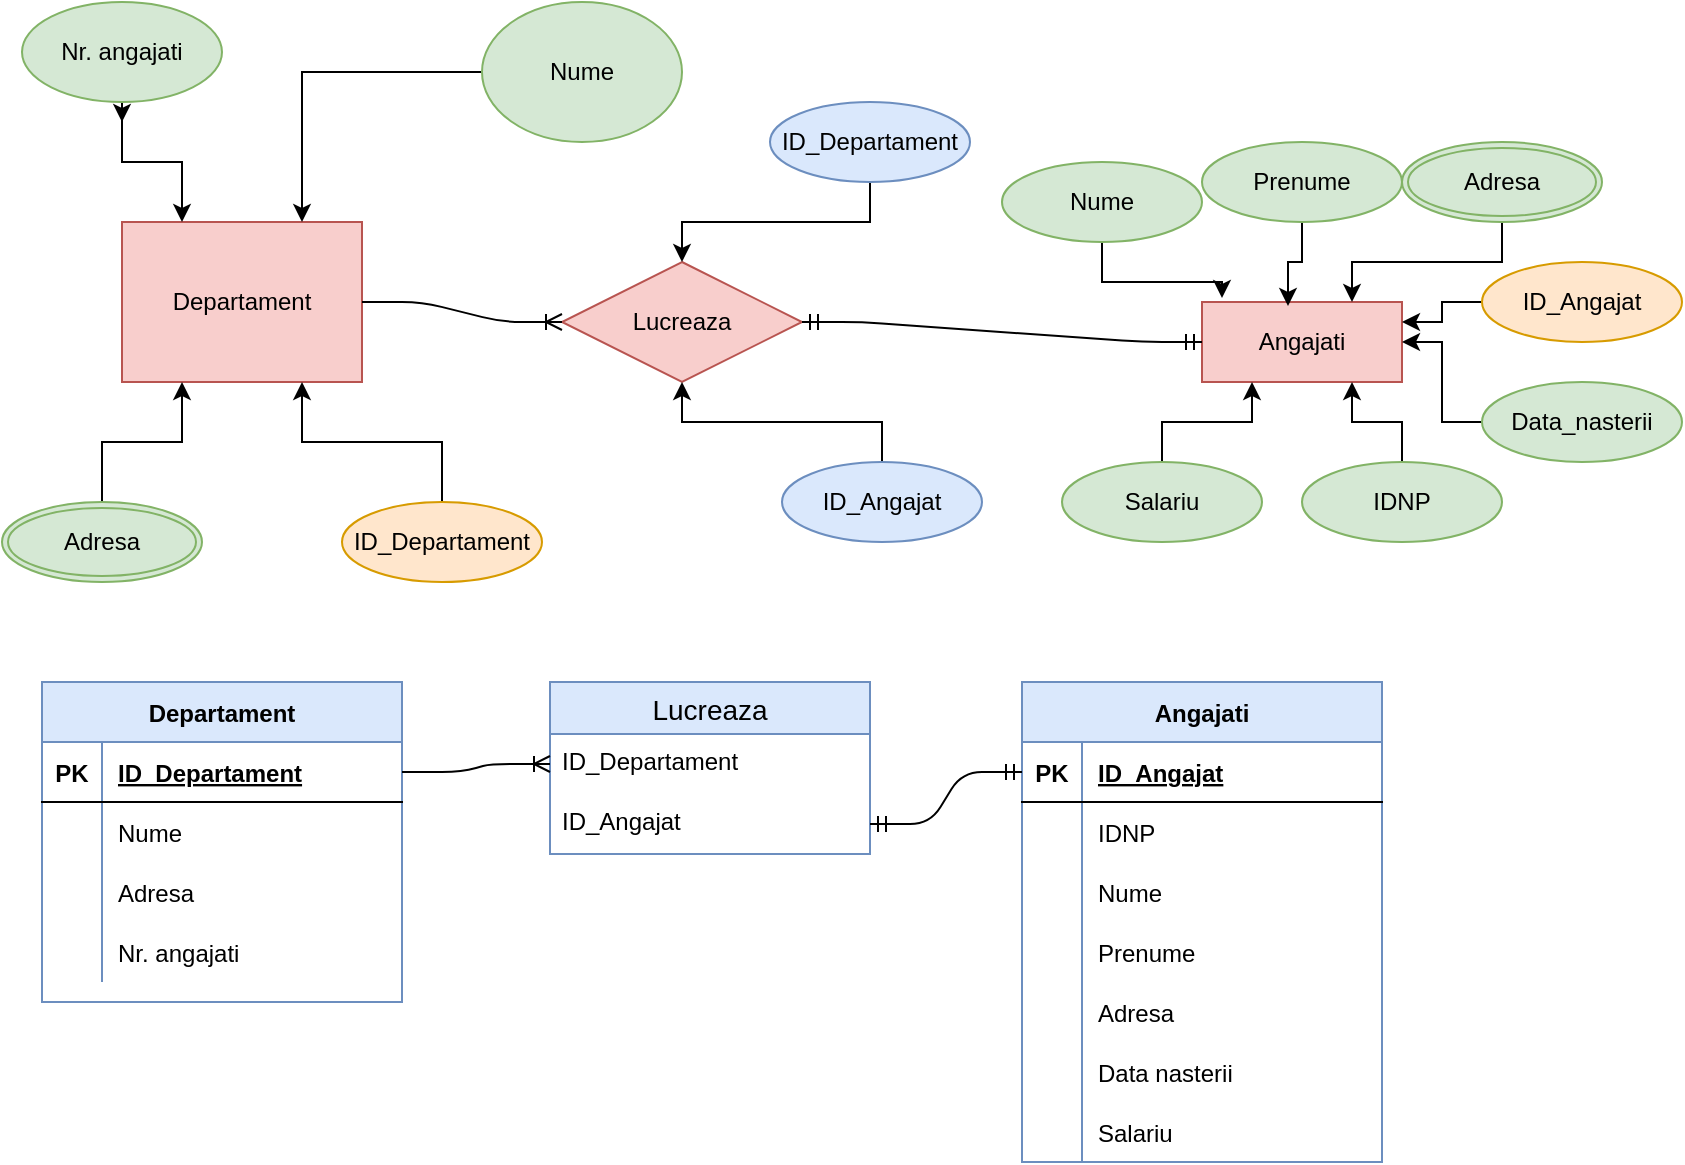 <mxfile version="17.5.0" type="github"><diagram id="wwsvqkLdHKm_1_tUeuTI" name="Page-1"><mxGraphModel dx="1592" dy="492" grid="1" gridSize="10" guides="1" tooltips="1" connect="1" arrows="1" fold="1" page="1" pageScale="1" pageWidth="827" pageHeight="1169" math="0" shadow="0"><root><mxCell id="0"/><mxCell id="1" parent="0"/><mxCell id="_bpMj6sMFcjNq71-j8mR-1" value="Departament" style="whiteSpace=wrap;html=1;align=center;fillColor=#f8cecc;strokeColor=#b85450;" parent="1" vertex="1"><mxGeometry x="40" y="120" width="120" height="80" as="geometry"/></mxCell><mxCell id="_bpMj6sMFcjNq71-j8mR-2" value="Angajati" style="whiteSpace=wrap;html=1;align=center;fillColor=#f8cecc;strokeColor=#b85450;" parent="1" vertex="1"><mxGeometry x="580" y="160" width="100" height="40" as="geometry"/></mxCell><mxCell id="_bpMj6sMFcjNq71-j8mR-3" value="Lucreaza" style="shape=rhombus;perimeter=rhombusPerimeter;whiteSpace=wrap;html=1;align=center;fillColor=#f8cecc;strokeColor=#b85450;" parent="1" vertex="1"><mxGeometry x="260" y="140" width="120" height="60" as="geometry"/></mxCell><mxCell id="_bpMj6sMFcjNq71-j8mR-4" style="edgeStyle=orthogonalEdgeStyle;rounded=0;orthogonalLoop=1;jettySize=auto;html=1;entryX=0.25;entryY=0;entryDx=0;entryDy=0;" parent="1" source="_bpMj6sMFcjNq71-j8mR-5" target="_bpMj6sMFcjNq71-j8mR-1" edge="1"><mxGeometry relative="1" as="geometry"/></mxCell><mxCell id="qGcuJzGXuF1m4Gq8B6fL-1" style="edgeStyle=orthogonalEdgeStyle;rounded=0;orthogonalLoop=1;jettySize=auto;html=1;" parent="1" edge="1"><mxGeometry relative="1" as="geometry"><mxPoint x="40" y="70" as="targetPoint"/><mxPoint x="40" y="50" as="sourcePoint"/></mxGeometry></mxCell><mxCell id="_bpMj6sMFcjNq71-j8mR-5" value="Nr. angajati" style="ellipse;whiteSpace=wrap;html=1;align=center;fillColor=#d5e8d4;strokeColor=#82b366;" parent="1" vertex="1"><mxGeometry x="-10" y="10" width="100" height="50" as="geometry"/></mxCell><mxCell id="_bpMj6sMFcjNq71-j8mR-6" style="edgeStyle=orthogonalEdgeStyle;rounded=0;orthogonalLoop=1;jettySize=auto;html=1;entryX=0.75;entryY=0;entryDx=0;entryDy=0;" parent="1" source="_bpMj6sMFcjNq71-j8mR-7" target="_bpMj6sMFcjNq71-j8mR-1" edge="1"><mxGeometry relative="1" as="geometry"/></mxCell><mxCell id="_bpMj6sMFcjNq71-j8mR-7" value="Nume" style="ellipse;whiteSpace=wrap;html=1;align=center;fillColor=#d5e8d4;strokeColor=#82b366;" parent="1" vertex="1"><mxGeometry x="220" y="10" width="100" height="70" as="geometry"/></mxCell><mxCell id="_bpMj6sMFcjNq71-j8mR-8" style="edgeStyle=orthogonalEdgeStyle;rounded=0;orthogonalLoop=1;jettySize=auto;html=1;entryX=0.25;entryY=1;entryDx=0;entryDy=0;" parent="1" source="_bpMj6sMFcjNq71-j8mR-9" target="_bpMj6sMFcjNq71-j8mR-1" edge="1"><mxGeometry relative="1" as="geometry"/></mxCell><mxCell id="_bpMj6sMFcjNq71-j8mR-9" value="Adresa" style="ellipse;shape=doubleEllipse;margin=3;whiteSpace=wrap;html=1;align=center;fillColor=#d5e8d4;strokeColor=#82b366;" parent="1" vertex="1"><mxGeometry x="-20" y="260" width="100" height="40" as="geometry"/></mxCell><mxCell id="_bpMj6sMFcjNq71-j8mR-10" style="edgeStyle=orthogonalEdgeStyle;rounded=0;orthogonalLoop=1;jettySize=auto;html=1;entryX=0.75;entryY=1;entryDx=0;entryDy=0;" parent="1" source="_bpMj6sMFcjNq71-j8mR-11" target="_bpMj6sMFcjNq71-j8mR-1" edge="1"><mxGeometry relative="1" as="geometry"/></mxCell><mxCell id="_bpMj6sMFcjNq71-j8mR-11" value="ID_Departament" style="ellipse;whiteSpace=wrap;html=1;align=center;fillColor=#ffe6cc;strokeColor=#d79b00;" parent="1" vertex="1"><mxGeometry x="150" y="260" width="100" height="40" as="geometry"/></mxCell><mxCell id="_bpMj6sMFcjNq71-j8mR-12" style="edgeStyle=orthogonalEdgeStyle;rounded=0;orthogonalLoop=1;jettySize=auto;html=1;entryX=0.1;entryY=-0.05;entryDx=0;entryDy=0;entryPerimeter=0;" parent="1" source="_bpMj6sMFcjNq71-j8mR-13" target="_bpMj6sMFcjNq71-j8mR-2" edge="1"><mxGeometry relative="1" as="geometry"/></mxCell><mxCell id="_bpMj6sMFcjNq71-j8mR-13" value="Nume" style="ellipse;whiteSpace=wrap;html=1;align=center;fillColor=#d5e8d4;strokeColor=#82b366;" parent="1" vertex="1"><mxGeometry x="480" y="90" width="100" height="40" as="geometry"/></mxCell><mxCell id="_bpMj6sMFcjNq71-j8mR-14" style="edgeStyle=orthogonalEdgeStyle;rounded=0;orthogonalLoop=1;jettySize=auto;html=1;entryX=0.43;entryY=0.05;entryDx=0;entryDy=0;entryPerimeter=0;" parent="1" source="_bpMj6sMFcjNq71-j8mR-15" target="_bpMj6sMFcjNq71-j8mR-2" edge="1"><mxGeometry relative="1" as="geometry"/></mxCell><mxCell id="_bpMj6sMFcjNq71-j8mR-15" value="Prenume" style="ellipse;whiteSpace=wrap;html=1;align=center;fillColor=#d5e8d4;strokeColor=#82b366;" parent="1" vertex="1"><mxGeometry x="580" y="80" width="100" height="40" as="geometry"/></mxCell><mxCell id="_bpMj6sMFcjNq71-j8mR-16" style="edgeStyle=orthogonalEdgeStyle;rounded=0;orthogonalLoop=1;jettySize=auto;html=1;entryX=0.75;entryY=0;entryDx=0;entryDy=0;" parent="1" source="_bpMj6sMFcjNq71-j8mR-17" target="_bpMj6sMFcjNq71-j8mR-2" edge="1"><mxGeometry relative="1" as="geometry"/></mxCell><mxCell id="_bpMj6sMFcjNq71-j8mR-17" value="Adresa" style="ellipse;shape=doubleEllipse;margin=3;whiteSpace=wrap;html=1;align=center;fillColor=#d5e8d4;strokeColor=#82b366;" parent="1" vertex="1"><mxGeometry x="680" y="80" width="100" height="40" as="geometry"/></mxCell><mxCell id="_bpMj6sMFcjNq71-j8mR-18" style="edgeStyle=orthogonalEdgeStyle;rounded=0;orthogonalLoop=1;jettySize=auto;html=1;entryX=1;entryY=0.25;entryDx=0;entryDy=0;" parent="1" source="_bpMj6sMFcjNq71-j8mR-19" target="_bpMj6sMFcjNq71-j8mR-2" edge="1"><mxGeometry relative="1" as="geometry"/></mxCell><mxCell id="_bpMj6sMFcjNq71-j8mR-19" value="ID_Angajat" style="ellipse;whiteSpace=wrap;html=1;align=center;fillColor=#ffe6cc;strokeColor=#d79b00;" parent="1" vertex="1"><mxGeometry x="720" y="140" width="100" height="40" as="geometry"/></mxCell><mxCell id="_bpMj6sMFcjNq71-j8mR-20" style="edgeStyle=orthogonalEdgeStyle;rounded=0;orthogonalLoop=1;jettySize=auto;html=1;" parent="1" source="_bpMj6sMFcjNq71-j8mR-21" target="_bpMj6sMFcjNq71-j8mR-2" edge="1"><mxGeometry relative="1" as="geometry"/></mxCell><mxCell id="_bpMj6sMFcjNq71-j8mR-21" value="Data_nasterii" style="ellipse;whiteSpace=wrap;html=1;align=center;fillColor=#d5e8d4;strokeColor=#82b366;" parent="1" vertex="1"><mxGeometry x="720" y="200" width="100" height="40" as="geometry"/></mxCell><mxCell id="_bpMj6sMFcjNq71-j8mR-22" style="edgeStyle=orthogonalEdgeStyle;rounded=0;orthogonalLoop=1;jettySize=auto;html=1;entryX=0.75;entryY=1;entryDx=0;entryDy=0;" parent="1" source="_bpMj6sMFcjNq71-j8mR-23" target="_bpMj6sMFcjNq71-j8mR-2" edge="1"><mxGeometry relative="1" as="geometry"/></mxCell><mxCell id="_bpMj6sMFcjNq71-j8mR-23" value="IDNP" style="ellipse;whiteSpace=wrap;html=1;align=center;fillColor=#d5e8d4;strokeColor=#82b366;" parent="1" vertex="1"><mxGeometry x="630" y="240" width="100" height="40" as="geometry"/></mxCell><mxCell id="_bpMj6sMFcjNq71-j8mR-24" style="edgeStyle=orthogonalEdgeStyle;rounded=0;orthogonalLoop=1;jettySize=auto;html=1;entryX=0.25;entryY=1;entryDx=0;entryDy=0;" parent="1" source="_bpMj6sMFcjNq71-j8mR-25" target="_bpMj6sMFcjNq71-j8mR-2" edge="1"><mxGeometry relative="1" as="geometry"/></mxCell><mxCell id="_bpMj6sMFcjNq71-j8mR-25" value="Salariu" style="ellipse;whiteSpace=wrap;html=1;align=center;fillColor=#d5e8d4;strokeColor=#82b366;" parent="1" vertex="1"><mxGeometry x="510" y="240" width="100" height="40" as="geometry"/></mxCell><mxCell id="_bpMj6sMFcjNq71-j8mR-26" value="" style="edgeStyle=entityRelationEdgeStyle;fontSize=12;html=1;endArrow=ERoneToMany;exitX=1;exitY=0.5;exitDx=0;exitDy=0;" parent="1" source="_bpMj6sMFcjNq71-j8mR-1" target="_bpMj6sMFcjNq71-j8mR-3" edge="1"><mxGeometry width="100" height="100" relative="1" as="geometry"><mxPoint x="250" y="210" as="sourcePoint"/><mxPoint x="350" y="110" as="targetPoint"/></mxGeometry></mxCell><mxCell id="_bpMj6sMFcjNq71-j8mR-27" value="" style="edgeStyle=entityRelationEdgeStyle;fontSize=12;html=1;endArrow=ERmandOne;startArrow=ERmandOne;entryX=0;entryY=0.5;entryDx=0;entryDy=0;" parent="1" source="_bpMj6sMFcjNq71-j8mR-3" target="_bpMj6sMFcjNq71-j8mR-2" edge="1"><mxGeometry width="100" height="100" relative="1" as="geometry"><mxPoint x="440" y="280" as="sourcePoint"/><mxPoint x="540" y="180" as="targetPoint"/></mxGeometry></mxCell><mxCell id="_bpMj6sMFcjNq71-j8mR-28" style="edgeStyle=orthogonalEdgeStyle;rounded=0;orthogonalLoop=1;jettySize=auto;html=1;entryX=0.5;entryY=0;entryDx=0;entryDy=0;" parent="1" source="_bpMj6sMFcjNq71-j8mR-29" target="_bpMj6sMFcjNq71-j8mR-3" edge="1"><mxGeometry relative="1" as="geometry"/></mxCell><mxCell id="_bpMj6sMFcjNq71-j8mR-29" value="ID_Departament" style="ellipse;whiteSpace=wrap;html=1;align=center;fillColor=#dae8fc;strokeColor=#6c8ebf;" parent="1" vertex="1"><mxGeometry x="364" y="60" width="100" height="40" as="geometry"/></mxCell><mxCell id="_bpMj6sMFcjNq71-j8mR-30" style="edgeStyle=orthogonalEdgeStyle;rounded=0;orthogonalLoop=1;jettySize=auto;html=1;entryX=0.5;entryY=1;entryDx=0;entryDy=0;" parent="1" source="_bpMj6sMFcjNq71-j8mR-31" target="_bpMj6sMFcjNq71-j8mR-3" edge="1"><mxGeometry relative="1" as="geometry"/></mxCell><mxCell id="_bpMj6sMFcjNq71-j8mR-31" value="ID_Angajat" style="ellipse;whiteSpace=wrap;html=1;align=center;fillColor=#dae8fc;strokeColor=#6c8ebf;" parent="1" vertex="1"><mxGeometry x="370" y="240" width="100" height="40" as="geometry"/></mxCell><mxCell id="_bpMj6sMFcjNq71-j8mR-32" value="Angajati" style="shape=table;startSize=30;container=1;collapsible=1;childLayout=tableLayout;fixedRows=1;rowLines=0;fontStyle=1;align=center;resizeLast=1;fillColor=#dae8fc;strokeColor=#6c8ebf;" parent="1" vertex="1"><mxGeometry x="490" y="350" width="180" height="240" as="geometry"><mxRectangle x="580" y="360" width="80" height="30" as="alternateBounds"/></mxGeometry></mxCell><mxCell id="_bpMj6sMFcjNq71-j8mR-33" value="" style="shape=partialRectangle;collapsible=0;dropTarget=0;pointerEvents=0;fillColor=none;top=0;left=0;bottom=1;right=0;points=[[0,0.5],[1,0.5]];portConstraint=eastwest;" parent="_bpMj6sMFcjNq71-j8mR-32" vertex="1"><mxGeometry y="30" width="180" height="30" as="geometry"/></mxCell><mxCell id="_bpMj6sMFcjNq71-j8mR-34" value="PK" style="shape=partialRectangle;connectable=0;fillColor=none;top=0;left=0;bottom=0;right=0;fontStyle=1;overflow=hidden;" parent="_bpMj6sMFcjNq71-j8mR-33" vertex="1"><mxGeometry width="30" height="30" as="geometry"/></mxCell><mxCell id="_bpMj6sMFcjNq71-j8mR-35" value="ID_Angajat" style="shape=partialRectangle;connectable=0;fillColor=none;top=0;left=0;bottom=0;right=0;align=left;spacingLeft=6;fontStyle=5;overflow=hidden;" parent="_bpMj6sMFcjNq71-j8mR-33" vertex="1"><mxGeometry x="30" width="150" height="30" as="geometry"/></mxCell><mxCell id="_bpMj6sMFcjNq71-j8mR-36" value="" style="shape=partialRectangle;collapsible=0;dropTarget=0;pointerEvents=0;fillColor=none;top=0;left=0;bottom=0;right=0;points=[[0,0.5],[1,0.5]];portConstraint=eastwest;" parent="_bpMj6sMFcjNq71-j8mR-32" vertex="1"><mxGeometry y="60" width="180" height="30" as="geometry"/></mxCell><mxCell id="_bpMj6sMFcjNq71-j8mR-37" value="" style="shape=partialRectangle;connectable=0;fillColor=none;top=0;left=0;bottom=0;right=0;editable=1;overflow=hidden;" parent="_bpMj6sMFcjNq71-j8mR-36" vertex="1"><mxGeometry width="30" height="30" as="geometry"/></mxCell><mxCell id="_bpMj6sMFcjNq71-j8mR-38" value="IDNP" style="shape=partialRectangle;connectable=0;fillColor=none;top=0;left=0;bottom=0;right=0;align=left;spacingLeft=6;overflow=hidden;" parent="_bpMj6sMFcjNq71-j8mR-36" vertex="1"><mxGeometry x="30" width="150" height="30" as="geometry"/></mxCell><mxCell id="_bpMj6sMFcjNq71-j8mR-39" value="" style="shape=partialRectangle;collapsible=0;dropTarget=0;pointerEvents=0;fillColor=none;top=0;left=0;bottom=0;right=0;points=[[0,0.5],[1,0.5]];portConstraint=eastwest;" parent="_bpMj6sMFcjNq71-j8mR-32" vertex="1"><mxGeometry y="90" width="180" height="30" as="geometry"/></mxCell><mxCell id="_bpMj6sMFcjNq71-j8mR-40" value="" style="shape=partialRectangle;connectable=0;fillColor=none;top=0;left=0;bottom=0;right=0;editable=1;overflow=hidden;" parent="_bpMj6sMFcjNq71-j8mR-39" vertex="1"><mxGeometry width="30" height="30" as="geometry"/></mxCell><mxCell id="_bpMj6sMFcjNq71-j8mR-41" value="Nume" style="shape=partialRectangle;connectable=0;fillColor=none;top=0;left=0;bottom=0;right=0;align=left;spacingLeft=6;overflow=hidden;" parent="_bpMj6sMFcjNq71-j8mR-39" vertex="1"><mxGeometry x="30" width="150" height="30" as="geometry"/></mxCell><mxCell id="_bpMj6sMFcjNq71-j8mR-42" value="" style="shape=partialRectangle;collapsible=0;dropTarget=0;pointerEvents=0;fillColor=none;top=0;left=0;bottom=0;right=0;points=[[0,0.5],[1,0.5]];portConstraint=eastwest;" parent="_bpMj6sMFcjNq71-j8mR-32" vertex="1"><mxGeometry y="120" width="180" height="30" as="geometry"/></mxCell><mxCell id="_bpMj6sMFcjNq71-j8mR-43" value="" style="shape=partialRectangle;connectable=0;fillColor=none;top=0;left=0;bottom=0;right=0;editable=1;overflow=hidden;" parent="_bpMj6sMFcjNq71-j8mR-42" vertex="1"><mxGeometry width="30" height="30" as="geometry"/></mxCell><mxCell id="_bpMj6sMFcjNq71-j8mR-44" value="Prenume" style="shape=partialRectangle;connectable=0;fillColor=none;top=0;left=0;bottom=0;right=0;align=left;spacingLeft=6;overflow=hidden;" parent="_bpMj6sMFcjNq71-j8mR-42" vertex="1"><mxGeometry x="30" width="150" height="30" as="geometry"/></mxCell><mxCell id="_bpMj6sMFcjNq71-j8mR-45" value="" style="shape=partialRectangle;collapsible=0;dropTarget=0;pointerEvents=0;fillColor=none;top=0;left=0;bottom=0;right=0;points=[[0,0.5],[1,0.5]];portConstraint=eastwest;" parent="_bpMj6sMFcjNq71-j8mR-32" vertex="1"><mxGeometry y="150" width="180" height="30" as="geometry"/></mxCell><mxCell id="_bpMj6sMFcjNq71-j8mR-46" value="" style="shape=partialRectangle;connectable=0;fillColor=none;top=0;left=0;bottom=0;right=0;editable=1;overflow=hidden;" parent="_bpMj6sMFcjNq71-j8mR-45" vertex="1"><mxGeometry width="30" height="30" as="geometry"/></mxCell><mxCell id="_bpMj6sMFcjNq71-j8mR-47" value="Adresa" style="shape=partialRectangle;connectable=0;fillColor=none;top=0;left=0;bottom=0;right=0;align=left;spacingLeft=6;overflow=hidden;" parent="_bpMj6sMFcjNq71-j8mR-45" vertex="1"><mxGeometry x="30" width="150" height="30" as="geometry"/></mxCell><mxCell id="_bpMj6sMFcjNq71-j8mR-48" value="" style="shape=partialRectangle;collapsible=0;dropTarget=0;pointerEvents=0;fillColor=none;top=0;left=0;bottom=0;right=0;points=[[0,0.5],[1,0.5]];portConstraint=eastwest;" parent="_bpMj6sMFcjNq71-j8mR-32" vertex="1"><mxGeometry y="180" width="180" height="30" as="geometry"/></mxCell><mxCell id="_bpMj6sMFcjNq71-j8mR-49" value="" style="shape=partialRectangle;connectable=0;fillColor=none;top=0;left=0;bottom=0;right=0;editable=1;overflow=hidden;" parent="_bpMj6sMFcjNq71-j8mR-48" vertex="1"><mxGeometry width="30" height="30" as="geometry"/></mxCell><mxCell id="_bpMj6sMFcjNq71-j8mR-50" value="Data nasterii" style="shape=partialRectangle;connectable=0;fillColor=none;top=0;left=0;bottom=0;right=0;align=left;spacingLeft=6;overflow=hidden;" parent="_bpMj6sMFcjNq71-j8mR-48" vertex="1"><mxGeometry x="30" width="150" height="30" as="geometry"/></mxCell><mxCell id="_bpMj6sMFcjNq71-j8mR-51" value="" style="shape=partialRectangle;collapsible=0;dropTarget=0;pointerEvents=0;fillColor=none;top=0;left=0;bottom=0;right=0;points=[[0,0.5],[1,0.5]];portConstraint=eastwest;" parent="_bpMj6sMFcjNq71-j8mR-32" vertex="1"><mxGeometry y="210" width="180" height="30" as="geometry"/></mxCell><mxCell id="_bpMj6sMFcjNq71-j8mR-52" value="" style="shape=partialRectangle;connectable=0;fillColor=none;top=0;left=0;bottom=0;right=0;editable=1;overflow=hidden;" parent="_bpMj6sMFcjNq71-j8mR-51" vertex="1"><mxGeometry width="30" height="30" as="geometry"/></mxCell><mxCell id="_bpMj6sMFcjNq71-j8mR-53" value="Salariu" style="shape=partialRectangle;connectable=0;fillColor=none;top=0;left=0;bottom=0;right=0;align=left;spacingLeft=6;overflow=hidden;" parent="_bpMj6sMFcjNq71-j8mR-51" vertex="1"><mxGeometry x="30" width="150" height="30" as="geometry"/></mxCell><mxCell id="_bpMj6sMFcjNq71-j8mR-54" value="Departament" style="shape=table;startSize=30;container=1;collapsible=1;childLayout=tableLayout;fixedRows=1;rowLines=0;fontStyle=1;align=center;resizeLast=1;fillColor=#dae8fc;strokeColor=#6c8ebf;" parent="1" vertex="1"><mxGeometry y="350" width="180" height="160" as="geometry"/></mxCell><mxCell id="_bpMj6sMFcjNq71-j8mR-55" value="" style="shape=partialRectangle;collapsible=0;dropTarget=0;pointerEvents=0;fillColor=none;top=0;left=0;bottom=1;right=0;points=[[0,0.5],[1,0.5]];portConstraint=eastwest;" parent="_bpMj6sMFcjNq71-j8mR-54" vertex="1"><mxGeometry y="30" width="180" height="30" as="geometry"/></mxCell><mxCell id="_bpMj6sMFcjNq71-j8mR-56" value="PK" style="shape=partialRectangle;connectable=0;fillColor=none;top=0;left=0;bottom=0;right=0;fontStyle=1;overflow=hidden;" parent="_bpMj6sMFcjNq71-j8mR-55" vertex="1"><mxGeometry width="30" height="30" as="geometry"/></mxCell><mxCell id="_bpMj6sMFcjNq71-j8mR-57" value="ID_Departament" style="shape=partialRectangle;connectable=0;fillColor=none;top=0;left=0;bottom=0;right=0;align=left;spacingLeft=6;fontStyle=5;overflow=hidden;" parent="_bpMj6sMFcjNq71-j8mR-55" vertex="1"><mxGeometry x="30" width="150" height="30" as="geometry"/></mxCell><mxCell id="_bpMj6sMFcjNq71-j8mR-58" value="" style="shape=partialRectangle;collapsible=0;dropTarget=0;pointerEvents=0;fillColor=none;top=0;left=0;bottom=0;right=0;points=[[0,0.5],[1,0.5]];portConstraint=eastwest;" parent="_bpMj6sMFcjNq71-j8mR-54" vertex="1"><mxGeometry y="60" width="180" height="30" as="geometry"/></mxCell><mxCell id="_bpMj6sMFcjNq71-j8mR-59" value="" style="shape=partialRectangle;connectable=0;fillColor=none;top=0;left=0;bottom=0;right=0;editable=1;overflow=hidden;" parent="_bpMj6sMFcjNq71-j8mR-58" vertex="1"><mxGeometry width="30" height="30" as="geometry"/></mxCell><mxCell id="_bpMj6sMFcjNq71-j8mR-60" value="Nume" style="shape=partialRectangle;connectable=0;fillColor=none;top=0;left=0;bottom=0;right=0;align=left;spacingLeft=6;overflow=hidden;" parent="_bpMj6sMFcjNq71-j8mR-58" vertex="1"><mxGeometry x="30" width="150" height="30" as="geometry"/></mxCell><mxCell id="_bpMj6sMFcjNq71-j8mR-61" value="" style="shape=partialRectangle;collapsible=0;dropTarget=0;pointerEvents=0;fillColor=none;top=0;left=0;bottom=0;right=0;points=[[0,0.5],[1,0.5]];portConstraint=eastwest;" parent="_bpMj6sMFcjNq71-j8mR-54" vertex="1"><mxGeometry y="90" width="180" height="30" as="geometry"/></mxCell><mxCell id="_bpMj6sMFcjNq71-j8mR-62" value="" style="shape=partialRectangle;connectable=0;fillColor=none;top=0;left=0;bottom=0;right=0;editable=1;overflow=hidden;" parent="_bpMj6sMFcjNq71-j8mR-61" vertex="1"><mxGeometry width="30" height="30" as="geometry"/></mxCell><mxCell id="_bpMj6sMFcjNq71-j8mR-63" value="Adresa" style="shape=partialRectangle;connectable=0;fillColor=none;top=0;left=0;bottom=0;right=0;align=left;spacingLeft=6;overflow=hidden;" parent="_bpMj6sMFcjNq71-j8mR-61" vertex="1"><mxGeometry x="30" width="150" height="30" as="geometry"/></mxCell><mxCell id="_bpMj6sMFcjNq71-j8mR-64" value="" style="shape=partialRectangle;collapsible=0;dropTarget=0;pointerEvents=0;fillColor=none;top=0;left=0;bottom=0;right=0;points=[[0,0.5],[1,0.5]];portConstraint=eastwest;" parent="_bpMj6sMFcjNq71-j8mR-54" vertex="1"><mxGeometry y="120" width="180" height="30" as="geometry"/></mxCell><mxCell id="_bpMj6sMFcjNq71-j8mR-65" value="" style="shape=partialRectangle;connectable=0;fillColor=none;top=0;left=0;bottom=0;right=0;editable=1;overflow=hidden;" parent="_bpMj6sMFcjNq71-j8mR-64" vertex="1"><mxGeometry width="30" height="30" as="geometry"/></mxCell><mxCell id="_bpMj6sMFcjNq71-j8mR-66" value="Nr. angajati" style="shape=partialRectangle;connectable=0;fillColor=none;top=0;left=0;bottom=0;right=0;align=left;spacingLeft=6;overflow=hidden;" parent="_bpMj6sMFcjNq71-j8mR-64" vertex="1"><mxGeometry x="30" width="150" height="30" as="geometry"/></mxCell><mxCell id="_bpMj6sMFcjNq71-j8mR-67" value="Lucreaza" style="swimlane;fontStyle=0;childLayout=stackLayout;horizontal=1;startSize=26;horizontalStack=0;resizeParent=1;resizeParentMax=0;resizeLast=0;collapsible=1;marginBottom=0;align=center;fontSize=14;fillColor=#dae8fc;strokeColor=#6c8ebf;" parent="1" vertex="1"><mxGeometry x="254" y="350" width="160" height="86" as="geometry"><mxRectangle x="340" y="360" width="90" height="26" as="alternateBounds"/></mxGeometry></mxCell><mxCell id="_bpMj6sMFcjNq71-j8mR-68" value="ID_Departament" style="text;strokeColor=none;fillColor=none;spacingLeft=4;spacingRight=4;overflow=hidden;rotatable=0;points=[[0,0.5],[1,0.5]];portConstraint=eastwest;fontSize=12;" parent="_bpMj6sMFcjNq71-j8mR-67" vertex="1"><mxGeometry y="26" width="160" height="30" as="geometry"/></mxCell><mxCell id="_bpMj6sMFcjNq71-j8mR-69" value="ID_Angajat" style="text;strokeColor=none;fillColor=none;spacingLeft=4;spacingRight=4;overflow=hidden;rotatable=0;points=[[0,0.5],[1,0.5]];portConstraint=eastwest;fontSize=12;" parent="_bpMj6sMFcjNq71-j8mR-67" vertex="1"><mxGeometry y="56" width="160" height="30" as="geometry"/></mxCell><mxCell id="_bpMj6sMFcjNq71-j8mR-70" value="" style="edgeStyle=entityRelationEdgeStyle;fontSize=12;html=1;endArrow=ERmandOne;startArrow=ERmandOne;" parent="1" source="_bpMj6sMFcjNq71-j8mR-69" target="_bpMj6sMFcjNq71-j8mR-33" edge="1"><mxGeometry width="100" height="100" relative="1" as="geometry"><mxPoint x="470" y="575" as="sourcePoint"/><mxPoint x="570" y="475" as="targetPoint"/></mxGeometry></mxCell><mxCell id="_bpMj6sMFcjNq71-j8mR-71" value="" style="edgeStyle=entityRelationEdgeStyle;fontSize=12;html=1;endArrow=ERoneToMany;entryX=0;entryY=0.5;entryDx=0;entryDy=0;exitX=1;exitY=0.5;exitDx=0;exitDy=0;" parent="1" source="_bpMj6sMFcjNq71-j8mR-55" target="_bpMj6sMFcjNq71-j8mR-68" edge="1"><mxGeometry width="100" height="100" relative="1" as="geometry"><mxPoint x="230" y="605" as="sourcePoint"/><mxPoint x="330" y="505" as="targetPoint"/></mxGeometry></mxCell></root></mxGraphModel></diagram></mxfile>